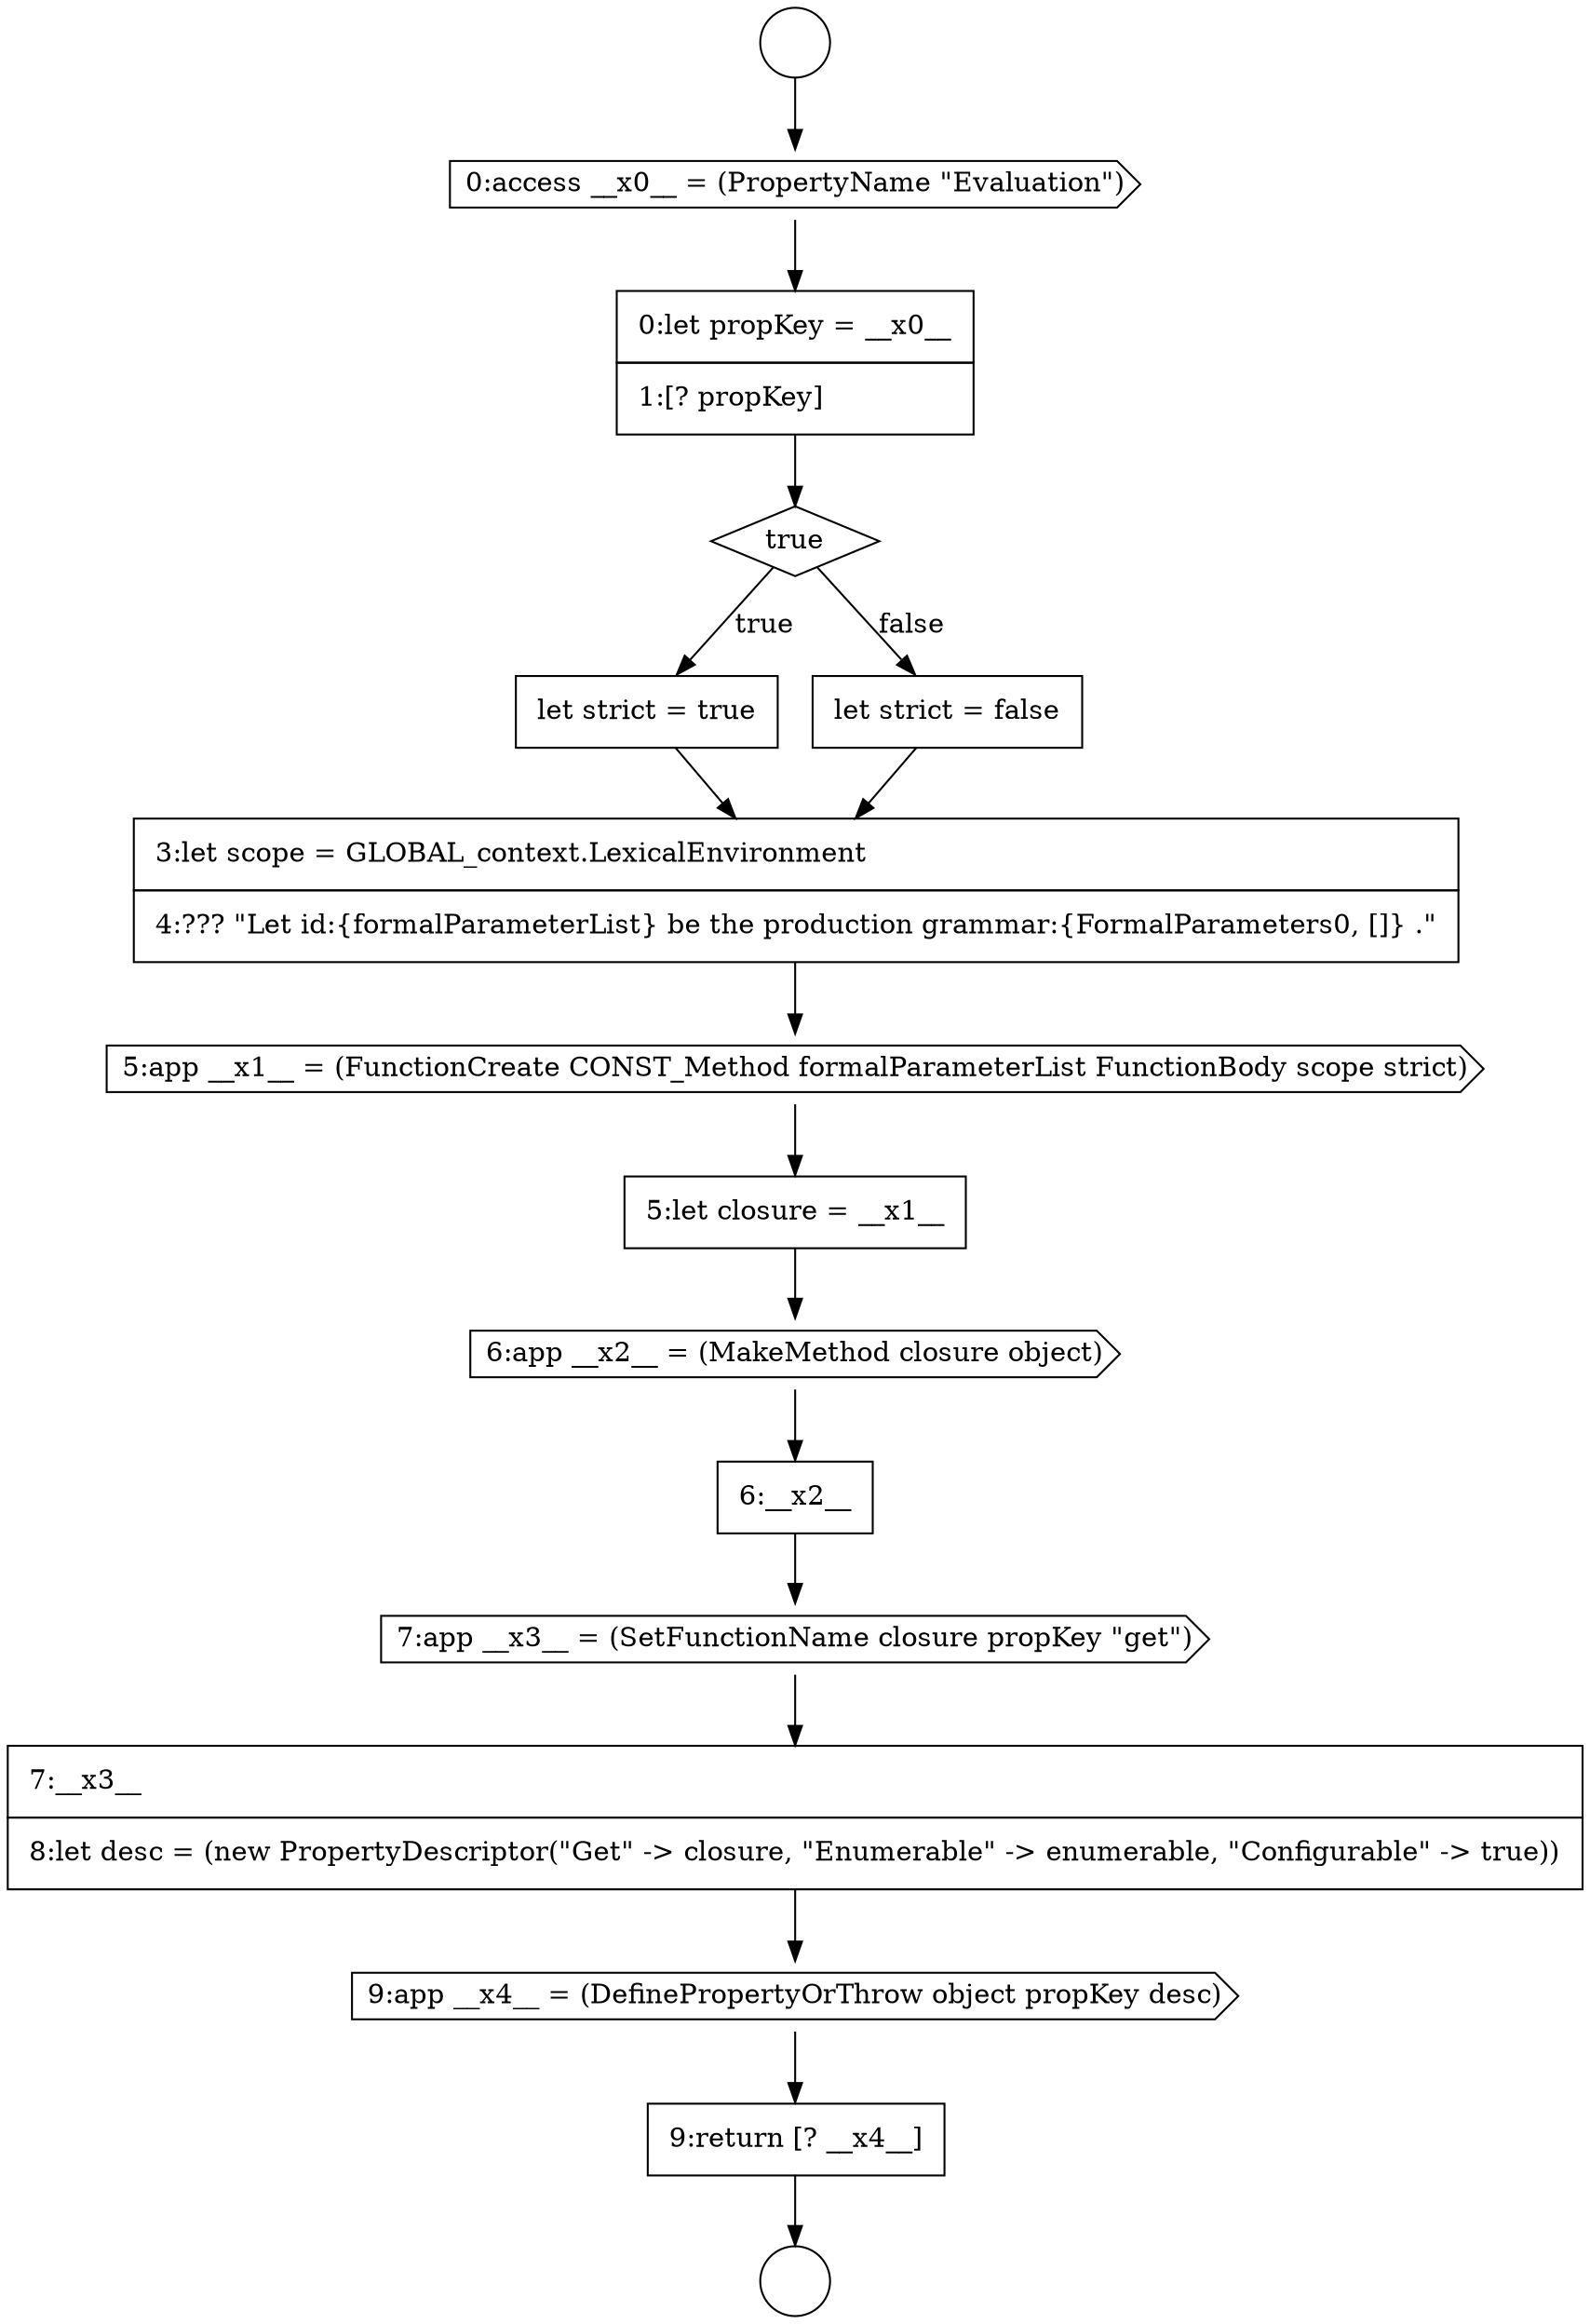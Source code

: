 digraph {
  node8077 [shape=none, margin=0, label=<<font color="black">
    <table border="0" cellborder="1" cellspacing="0" cellpadding="10">
      <tr><td align="left">let strict = true</td></tr>
    </table>
  </font>> color="black" fillcolor="white" style=filled]
  node8082 [shape=cds, label=<<font color="black">6:app __x2__ = (MakeMethod closure object)</font>> color="black" fillcolor="white" style=filled]
  node8086 [shape=cds, label=<<font color="black">9:app __x4__ = (DefinePropertyOrThrow object propKey desc)</font>> color="black" fillcolor="white" style=filled]
  node8078 [shape=none, margin=0, label=<<font color="black">
    <table border="0" cellborder="1" cellspacing="0" cellpadding="10">
      <tr><td align="left">let strict = false</td></tr>
    </table>
  </font>> color="black" fillcolor="white" style=filled]
  node8081 [shape=none, margin=0, label=<<font color="black">
    <table border="0" cellborder="1" cellspacing="0" cellpadding="10">
      <tr><td align="left">5:let closure = __x1__</td></tr>
    </table>
  </font>> color="black" fillcolor="white" style=filled]
  node8072 [shape=circle label=" " color="black" fillcolor="white" style=filled]
  node8080 [shape=cds, label=<<font color="black">5:app __x1__ = (FunctionCreate CONST_Method formalParameterList FunctionBody scope strict)</font>> color="black" fillcolor="white" style=filled]
  node8074 [shape=cds, label=<<font color="black">0:access __x0__ = (PropertyName &quot;Evaluation&quot;)</font>> color="black" fillcolor="white" style=filled]
  node8079 [shape=none, margin=0, label=<<font color="black">
    <table border="0" cellborder="1" cellspacing="0" cellpadding="10">
      <tr><td align="left">3:let scope = GLOBAL_context.LexicalEnvironment</td></tr>
      <tr><td align="left">4:??? &quot;Let id:{formalParameterList} be the production grammar:{FormalParameters0, []} .&quot;</td></tr>
    </table>
  </font>> color="black" fillcolor="white" style=filled]
  node8084 [shape=cds, label=<<font color="black">7:app __x3__ = (SetFunctionName closure propKey &quot;get&quot;)</font>> color="black" fillcolor="white" style=filled]
  node8087 [shape=none, margin=0, label=<<font color="black">
    <table border="0" cellborder="1" cellspacing="0" cellpadding="10">
      <tr><td align="left">9:return [? __x4__]</td></tr>
    </table>
  </font>> color="black" fillcolor="white" style=filled]
  node8075 [shape=none, margin=0, label=<<font color="black">
    <table border="0" cellborder="1" cellspacing="0" cellpadding="10">
      <tr><td align="left">0:let propKey = __x0__</td></tr>
      <tr><td align="left">1:[? propKey]</td></tr>
    </table>
  </font>> color="black" fillcolor="white" style=filled]
  node8083 [shape=none, margin=0, label=<<font color="black">
    <table border="0" cellborder="1" cellspacing="0" cellpadding="10">
      <tr><td align="left">6:__x2__</td></tr>
    </table>
  </font>> color="black" fillcolor="white" style=filled]
  node8076 [shape=diamond, label=<<font color="black">true</font>> color="black" fillcolor="white" style=filled]
  node8085 [shape=none, margin=0, label=<<font color="black">
    <table border="0" cellborder="1" cellspacing="0" cellpadding="10">
      <tr><td align="left">7:__x3__</td></tr>
      <tr><td align="left">8:let desc = (new PropertyDescriptor(&quot;Get&quot; -&gt; closure, &quot;Enumerable&quot; -&gt; enumerable, &quot;Configurable&quot; -&gt; true))</td></tr>
    </table>
  </font>> color="black" fillcolor="white" style=filled]
  node8073 [shape=circle label=" " color="black" fillcolor="white" style=filled]
  node8076 -> node8077 [label=<<font color="black">true</font>> color="black"]
  node8076 -> node8078 [label=<<font color="black">false</font>> color="black"]
  node8072 -> node8074 [ color="black"]
  node8084 -> node8085 [ color="black"]
  node8083 -> node8084 [ color="black"]
  node8074 -> node8075 [ color="black"]
  node8085 -> node8086 [ color="black"]
  node8075 -> node8076 [ color="black"]
  node8086 -> node8087 [ color="black"]
  node8078 -> node8079 [ color="black"]
  node8082 -> node8083 [ color="black"]
  node8079 -> node8080 [ color="black"]
  node8087 -> node8073 [ color="black"]
  node8077 -> node8079 [ color="black"]
  node8080 -> node8081 [ color="black"]
  node8081 -> node8082 [ color="black"]
}
